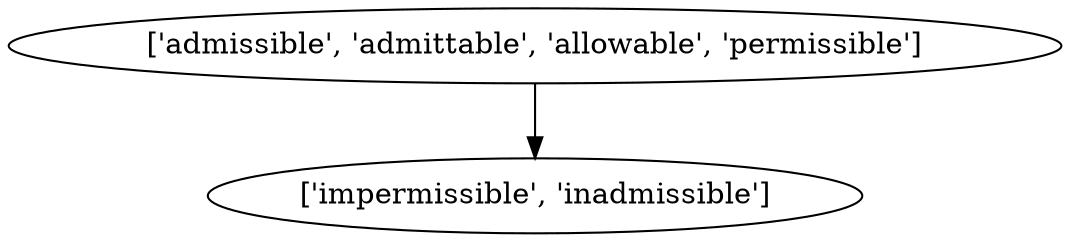 strict digraph  {
	"['admissible', 'admittable', 'allowable', 'permissible']" -> "['impermissible', 'inadmissible']";
}
